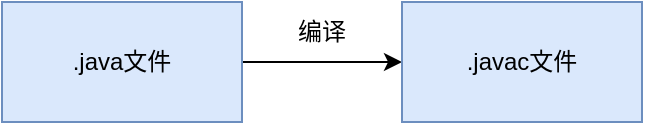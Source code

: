 <mxfile version="20.5.3" type="github">
  <diagram id="rc35-oDVXO251KG7hpva" name="第 1 页">
    <mxGraphModel dx="1979" dy="1137" grid="1" gridSize="10" guides="1" tooltips="1" connect="1" arrows="1" fold="1" page="1" pageScale="1" pageWidth="827" pageHeight="1169" math="0" shadow="0">
      <root>
        <mxCell id="0" />
        <mxCell id="1" parent="0" />
        <mxCell id="Nr4s4P2bhIydLxVSbpMi-3" value="" style="edgeStyle=orthogonalEdgeStyle;rounded=0;orthogonalLoop=1;jettySize=auto;html=1;" edge="1" parent="1" source="Nr4s4P2bhIydLxVSbpMi-1" target="Nr4s4P2bhIydLxVSbpMi-2">
          <mxGeometry relative="1" as="geometry" />
        </mxCell>
        <mxCell id="Nr4s4P2bhIydLxVSbpMi-1" value=".java文件" style="rounded=0;whiteSpace=wrap;html=1;fillColor=#dae8fc;strokeColor=#6c8ebf;" vertex="1" parent="1">
          <mxGeometry x="90" y="150" width="120" height="60" as="geometry" />
        </mxCell>
        <mxCell id="Nr4s4P2bhIydLxVSbpMi-2" value=".javac文件" style="rounded=0;whiteSpace=wrap;html=1;fillColor=#dae8fc;strokeColor=#6c8ebf;" vertex="1" parent="1">
          <mxGeometry x="290" y="150" width="120" height="60" as="geometry" />
        </mxCell>
        <mxCell id="Nr4s4P2bhIydLxVSbpMi-4" value="编译" style="text;html=1;strokeColor=none;fillColor=none;align=center;verticalAlign=middle;whiteSpace=wrap;rounded=0;" vertex="1" parent="1">
          <mxGeometry x="220" y="150" width="60" height="30" as="geometry" />
        </mxCell>
      </root>
    </mxGraphModel>
  </diagram>
</mxfile>
